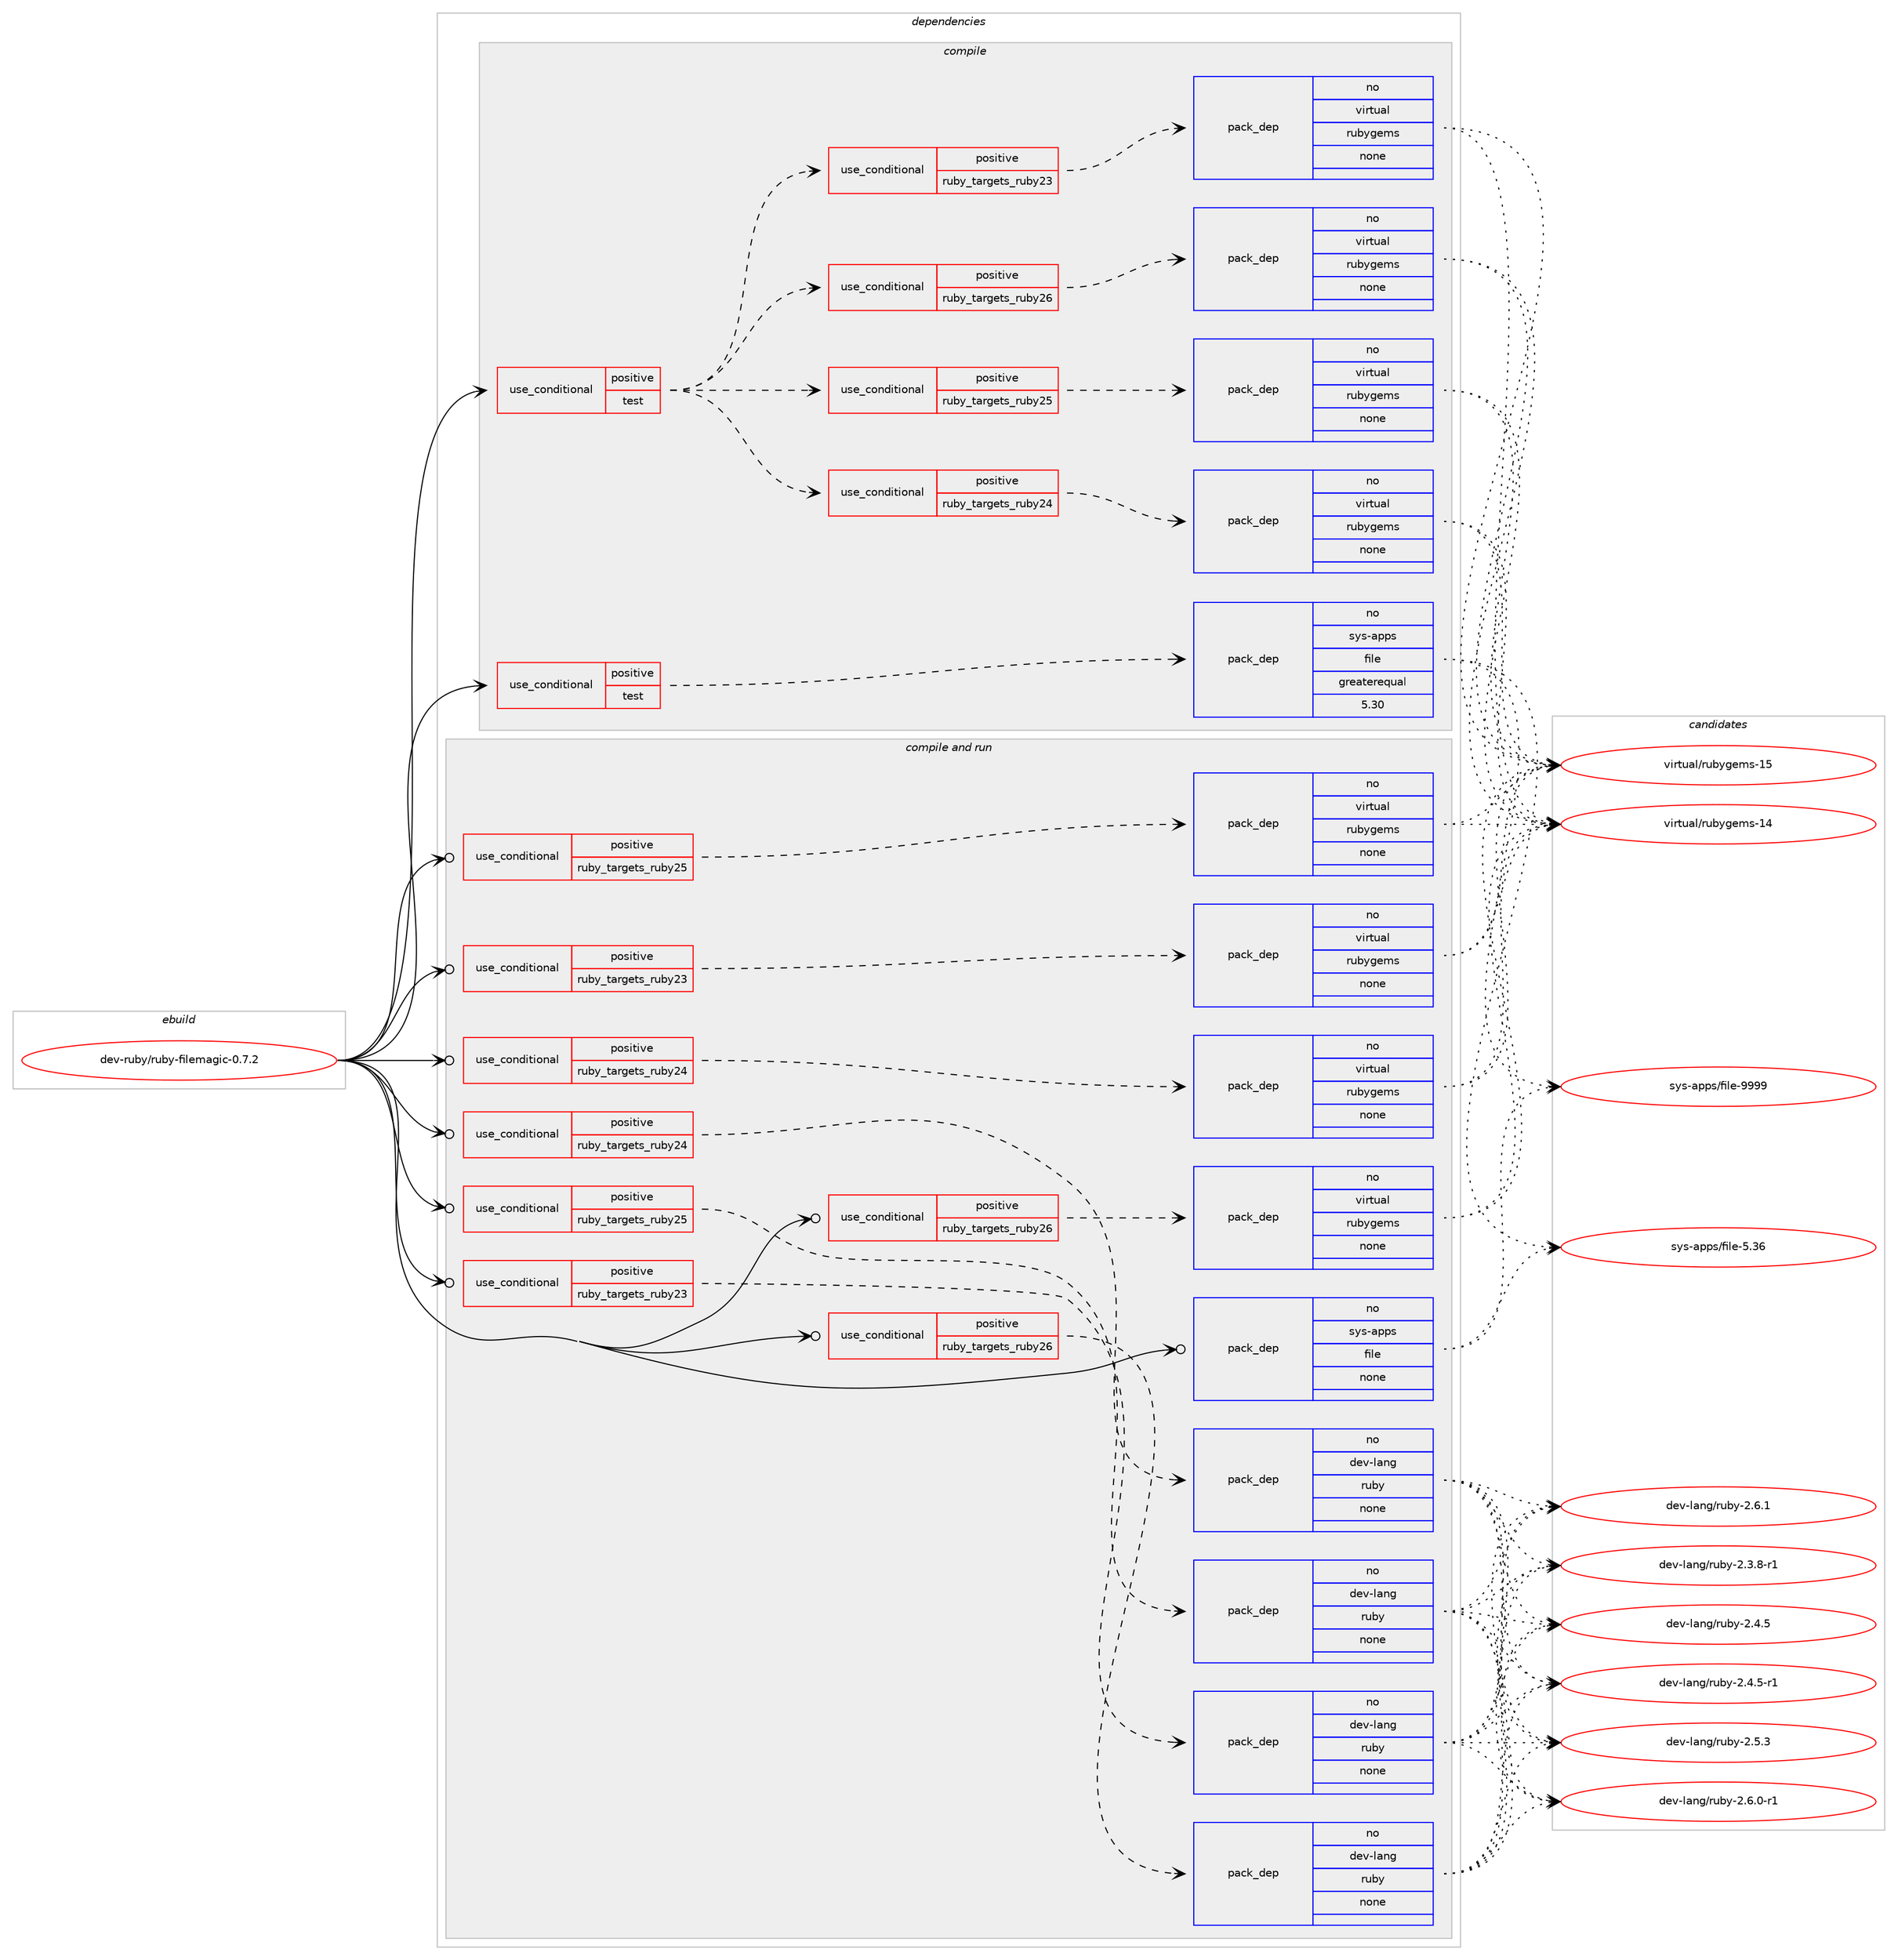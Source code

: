 digraph prolog {

# *************
# Graph options
# *************

newrank=true;
concentrate=true;
compound=true;
graph [rankdir=LR,fontname=Helvetica,fontsize=10,ranksep=1.5];#, ranksep=2.5, nodesep=0.2];
edge  [arrowhead=vee];
node  [fontname=Helvetica,fontsize=10];

# **********
# The ebuild
# **********

subgraph cluster_leftcol {
color=gray;
rank=same;
label=<<i>ebuild</i>>;
id [label="dev-ruby/ruby-filemagic-0.7.2", color=red, width=4, href="../dev-ruby/ruby-filemagic-0.7.2.svg"];
}

# ****************
# The dependencies
# ****************

subgraph cluster_midcol {
color=gray;
label=<<i>dependencies</i>>;
subgraph cluster_compile {
fillcolor="#eeeeee";
style=filled;
label=<<i>compile</i>>;
subgraph cond415012 {
dependency1522715 [label=<<TABLE BORDER="0" CELLBORDER="1" CELLSPACING="0" CELLPADDING="4"><TR><TD ROWSPAN="3" CELLPADDING="10">use_conditional</TD></TR><TR><TD>positive</TD></TR><TR><TD>test</TD></TR></TABLE>>, shape=none, color=red];
subgraph cond415013 {
dependency1522716 [label=<<TABLE BORDER="0" CELLBORDER="1" CELLSPACING="0" CELLPADDING="4"><TR><TD ROWSPAN="3" CELLPADDING="10">use_conditional</TD></TR><TR><TD>positive</TD></TR><TR><TD>ruby_targets_ruby23</TD></TR></TABLE>>, shape=none, color=red];
subgraph pack1084197 {
dependency1522717 [label=<<TABLE BORDER="0" CELLBORDER="1" CELLSPACING="0" CELLPADDING="4" WIDTH="220"><TR><TD ROWSPAN="6" CELLPADDING="30">pack_dep</TD></TR><TR><TD WIDTH="110">no</TD></TR><TR><TD>virtual</TD></TR><TR><TD>rubygems</TD></TR><TR><TD>none</TD></TR><TR><TD></TD></TR></TABLE>>, shape=none, color=blue];
}
dependency1522716:e -> dependency1522717:w [weight=20,style="dashed",arrowhead="vee"];
}
dependency1522715:e -> dependency1522716:w [weight=20,style="dashed",arrowhead="vee"];
subgraph cond415014 {
dependency1522718 [label=<<TABLE BORDER="0" CELLBORDER="1" CELLSPACING="0" CELLPADDING="4"><TR><TD ROWSPAN="3" CELLPADDING="10">use_conditional</TD></TR><TR><TD>positive</TD></TR><TR><TD>ruby_targets_ruby24</TD></TR></TABLE>>, shape=none, color=red];
subgraph pack1084198 {
dependency1522719 [label=<<TABLE BORDER="0" CELLBORDER="1" CELLSPACING="0" CELLPADDING="4" WIDTH="220"><TR><TD ROWSPAN="6" CELLPADDING="30">pack_dep</TD></TR><TR><TD WIDTH="110">no</TD></TR><TR><TD>virtual</TD></TR><TR><TD>rubygems</TD></TR><TR><TD>none</TD></TR><TR><TD></TD></TR></TABLE>>, shape=none, color=blue];
}
dependency1522718:e -> dependency1522719:w [weight=20,style="dashed",arrowhead="vee"];
}
dependency1522715:e -> dependency1522718:w [weight=20,style="dashed",arrowhead="vee"];
subgraph cond415015 {
dependency1522720 [label=<<TABLE BORDER="0" CELLBORDER="1" CELLSPACING="0" CELLPADDING="4"><TR><TD ROWSPAN="3" CELLPADDING="10">use_conditional</TD></TR><TR><TD>positive</TD></TR><TR><TD>ruby_targets_ruby25</TD></TR></TABLE>>, shape=none, color=red];
subgraph pack1084199 {
dependency1522721 [label=<<TABLE BORDER="0" CELLBORDER="1" CELLSPACING="0" CELLPADDING="4" WIDTH="220"><TR><TD ROWSPAN="6" CELLPADDING="30">pack_dep</TD></TR><TR><TD WIDTH="110">no</TD></TR><TR><TD>virtual</TD></TR><TR><TD>rubygems</TD></TR><TR><TD>none</TD></TR><TR><TD></TD></TR></TABLE>>, shape=none, color=blue];
}
dependency1522720:e -> dependency1522721:w [weight=20,style="dashed",arrowhead="vee"];
}
dependency1522715:e -> dependency1522720:w [weight=20,style="dashed",arrowhead="vee"];
subgraph cond415016 {
dependency1522722 [label=<<TABLE BORDER="0" CELLBORDER="1" CELLSPACING="0" CELLPADDING="4"><TR><TD ROWSPAN="3" CELLPADDING="10">use_conditional</TD></TR><TR><TD>positive</TD></TR><TR><TD>ruby_targets_ruby26</TD></TR></TABLE>>, shape=none, color=red];
subgraph pack1084200 {
dependency1522723 [label=<<TABLE BORDER="0" CELLBORDER="1" CELLSPACING="0" CELLPADDING="4" WIDTH="220"><TR><TD ROWSPAN="6" CELLPADDING="30">pack_dep</TD></TR><TR><TD WIDTH="110">no</TD></TR><TR><TD>virtual</TD></TR><TR><TD>rubygems</TD></TR><TR><TD>none</TD></TR><TR><TD></TD></TR></TABLE>>, shape=none, color=blue];
}
dependency1522722:e -> dependency1522723:w [weight=20,style="dashed",arrowhead="vee"];
}
dependency1522715:e -> dependency1522722:w [weight=20,style="dashed",arrowhead="vee"];
}
id:e -> dependency1522715:w [weight=20,style="solid",arrowhead="vee"];
subgraph cond415017 {
dependency1522724 [label=<<TABLE BORDER="0" CELLBORDER="1" CELLSPACING="0" CELLPADDING="4"><TR><TD ROWSPAN="3" CELLPADDING="10">use_conditional</TD></TR><TR><TD>positive</TD></TR><TR><TD>test</TD></TR></TABLE>>, shape=none, color=red];
subgraph pack1084201 {
dependency1522725 [label=<<TABLE BORDER="0" CELLBORDER="1" CELLSPACING="0" CELLPADDING="4" WIDTH="220"><TR><TD ROWSPAN="6" CELLPADDING="30">pack_dep</TD></TR><TR><TD WIDTH="110">no</TD></TR><TR><TD>sys-apps</TD></TR><TR><TD>file</TD></TR><TR><TD>greaterequal</TD></TR><TR><TD>5.30</TD></TR></TABLE>>, shape=none, color=blue];
}
dependency1522724:e -> dependency1522725:w [weight=20,style="dashed",arrowhead="vee"];
}
id:e -> dependency1522724:w [weight=20,style="solid",arrowhead="vee"];
}
subgraph cluster_compileandrun {
fillcolor="#eeeeee";
style=filled;
label=<<i>compile and run</i>>;
subgraph cond415018 {
dependency1522726 [label=<<TABLE BORDER="0" CELLBORDER="1" CELLSPACING="0" CELLPADDING="4"><TR><TD ROWSPAN="3" CELLPADDING="10">use_conditional</TD></TR><TR><TD>positive</TD></TR><TR><TD>ruby_targets_ruby23</TD></TR></TABLE>>, shape=none, color=red];
subgraph pack1084202 {
dependency1522727 [label=<<TABLE BORDER="0" CELLBORDER="1" CELLSPACING="0" CELLPADDING="4" WIDTH="220"><TR><TD ROWSPAN="6" CELLPADDING="30">pack_dep</TD></TR><TR><TD WIDTH="110">no</TD></TR><TR><TD>dev-lang</TD></TR><TR><TD>ruby</TD></TR><TR><TD>none</TD></TR><TR><TD></TD></TR></TABLE>>, shape=none, color=blue];
}
dependency1522726:e -> dependency1522727:w [weight=20,style="dashed",arrowhead="vee"];
}
id:e -> dependency1522726:w [weight=20,style="solid",arrowhead="odotvee"];
subgraph cond415019 {
dependency1522728 [label=<<TABLE BORDER="0" CELLBORDER="1" CELLSPACING="0" CELLPADDING="4"><TR><TD ROWSPAN="3" CELLPADDING="10">use_conditional</TD></TR><TR><TD>positive</TD></TR><TR><TD>ruby_targets_ruby23</TD></TR></TABLE>>, shape=none, color=red];
subgraph pack1084203 {
dependency1522729 [label=<<TABLE BORDER="0" CELLBORDER="1" CELLSPACING="0" CELLPADDING="4" WIDTH="220"><TR><TD ROWSPAN="6" CELLPADDING="30">pack_dep</TD></TR><TR><TD WIDTH="110">no</TD></TR><TR><TD>virtual</TD></TR><TR><TD>rubygems</TD></TR><TR><TD>none</TD></TR><TR><TD></TD></TR></TABLE>>, shape=none, color=blue];
}
dependency1522728:e -> dependency1522729:w [weight=20,style="dashed",arrowhead="vee"];
}
id:e -> dependency1522728:w [weight=20,style="solid",arrowhead="odotvee"];
subgraph cond415020 {
dependency1522730 [label=<<TABLE BORDER="0" CELLBORDER="1" CELLSPACING="0" CELLPADDING="4"><TR><TD ROWSPAN="3" CELLPADDING="10">use_conditional</TD></TR><TR><TD>positive</TD></TR><TR><TD>ruby_targets_ruby24</TD></TR></TABLE>>, shape=none, color=red];
subgraph pack1084204 {
dependency1522731 [label=<<TABLE BORDER="0" CELLBORDER="1" CELLSPACING="0" CELLPADDING="4" WIDTH="220"><TR><TD ROWSPAN="6" CELLPADDING="30">pack_dep</TD></TR><TR><TD WIDTH="110">no</TD></TR><TR><TD>dev-lang</TD></TR><TR><TD>ruby</TD></TR><TR><TD>none</TD></TR><TR><TD></TD></TR></TABLE>>, shape=none, color=blue];
}
dependency1522730:e -> dependency1522731:w [weight=20,style="dashed",arrowhead="vee"];
}
id:e -> dependency1522730:w [weight=20,style="solid",arrowhead="odotvee"];
subgraph cond415021 {
dependency1522732 [label=<<TABLE BORDER="0" CELLBORDER="1" CELLSPACING="0" CELLPADDING="4"><TR><TD ROWSPAN="3" CELLPADDING="10">use_conditional</TD></TR><TR><TD>positive</TD></TR><TR><TD>ruby_targets_ruby24</TD></TR></TABLE>>, shape=none, color=red];
subgraph pack1084205 {
dependency1522733 [label=<<TABLE BORDER="0" CELLBORDER="1" CELLSPACING="0" CELLPADDING="4" WIDTH="220"><TR><TD ROWSPAN="6" CELLPADDING="30">pack_dep</TD></TR><TR><TD WIDTH="110">no</TD></TR><TR><TD>virtual</TD></TR><TR><TD>rubygems</TD></TR><TR><TD>none</TD></TR><TR><TD></TD></TR></TABLE>>, shape=none, color=blue];
}
dependency1522732:e -> dependency1522733:w [weight=20,style="dashed",arrowhead="vee"];
}
id:e -> dependency1522732:w [weight=20,style="solid",arrowhead="odotvee"];
subgraph cond415022 {
dependency1522734 [label=<<TABLE BORDER="0" CELLBORDER="1" CELLSPACING="0" CELLPADDING="4"><TR><TD ROWSPAN="3" CELLPADDING="10">use_conditional</TD></TR><TR><TD>positive</TD></TR><TR><TD>ruby_targets_ruby25</TD></TR></TABLE>>, shape=none, color=red];
subgraph pack1084206 {
dependency1522735 [label=<<TABLE BORDER="0" CELLBORDER="1" CELLSPACING="0" CELLPADDING="4" WIDTH="220"><TR><TD ROWSPAN="6" CELLPADDING="30">pack_dep</TD></TR><TR><TD WIDTH="110">no</TD></TR><TR><TD>dev-lang</TD></TR><TR><TD>ruby</TD></TR><TR><TD>none</TD></TR><TR><TD></TD></TR></TABLE>>, shape=none, color=blue];
}
dependency1522734:e -> dependency1522735:w [weight=20,style="dashed",arrowhead="vee"];
}
id:e -> dependency1522734:w [weight=20,style="solid",arrowhead="odotvee"];
subgraph cond415023 {
dependency1522736 [label=<<TABLE BORDER="0" CELLBORDER="1" CELLSPACING="0" CELLPADDING="4"><TR><TD ROWSPAN="3" CELLPADDING="10">use_conditional</TD></TR><TR><TD>positive</TD></TR><TR><TD>ruby_targets_ruby25</TD></TR></TABLE>>, shape=none, color=red];
subgraph pack1084207 {
dependency1522737 [label=<<TABLE BORDER="0" CELLBORDER="1" CELLSPACING="0" CELLPADDING="4" WIDTH="220"><TR><TD ROWSPAN="6" CELLPADDING="30">pack_dep</TD></TR><TR><TD WIDTH="110">no</TD></TR><TR><TD>virtual</TD></TR><TR><TD>rubygems</TD></TR><TR><TD>none</TD></TR><TR><TD></TD></TR></TABLE>>, shape=none, color=blue];
}
dependency1522736:e -> dependency1522737:w [weight=20,style="dashed",arrowhead="vee"];
}
id:e -> dependency1522736:w [weight=20,style="solid",arrowhead="odotvee"];
subgraph cond415024 {
dependency1522738 [label=<<TABLE BORDER="0" CELLBORDER="1" CELLSPACING="0" CELLPADDING="4"><TR><TD ROWSPAN="3" CELLPADDING="10">use_conditional</TD></TR><TR><TD>positive</TD></TR><TR><TD>ruby_targets_ruby26</TD></TR></TABLE>>, shape=none, color=red];
subgraph pack1084208 {
dependency1522739 [label=<<TABLE BORDER="0" CELLBORDER="1" CELLSPACING="0" CELLPADDING="4" WIDTH="220"><TR><TD ROWSPAN="6" CELLPADDING="30">pack_dep</TD></TR><TR><TD WIDTH="110">no</TD></TR><TR><TD>dev-lang</TD></TR><TR><TD>ruby</TD></TR><TR><TD>none</TD></TR><TR><TD></TD></TR></TABLE>>, shape=none, color=blue];
}
dependency1522738:e -> dependency1522739:w [weight=20,style="dashed",arrowhead="vee"];
}
id:e -> dependency1522738:w [weight=20,style="solid",arrowhead="odotvee"];
subgraph cond415025 {
dependency1522740 [label=<<TABLE BORDER="0" CELLBORDER="1" CELLSPACING="0" CELLPADDING="4"><TR><TD ROWSPAN="3" CELLPADDING="10">use_conditional</TD></TR><TR><TD>positive</TD></TR><TR><TD>ruby_targets_ruby26</TD></TR></TABLE>>, shape=none, color=red];
subgraph pack1084209 {
dependency1522741 [label=<<TABLE BORDER="0" CELLBORDER="1" CELLSPACING="0" CELLPADDING="4" WIDTH="220"><TR><TD ROWSPAN="6" CELLPADDING="30">pack_dep</TD></TR><TR><TD WIDTH="110">no</TD></TR><TR><TD>virtual</TD></TR><TR><TD>rubygems</TD></TR><TR><TD>none</TD></TR><TR><TD></TD></TR></TABLE>>, shape=none, color=blue];
}
dependency1522740:e -> dependency1522741:w [weight=20,style="dashed",arrowhead="vee"];
}
id:e -> dependency1522740:w [weight=20,style="solid",arrowhead="odotvee"];
subgraph pack1084210 {
dependency1522742 [label=<<TABLE BORDER="0" CELLBORDER="1" CELLSPACING="0" CELLPADDING="4" WIDTH="220"><TR><TD ROWSPAN="6" CELLPADDING="30">pack_dep</TD></TR><TR><TD WIDTH="110">no</TD></TR><TR><TD>sys-apps</TD></TR><TR><TD>file</TD></TR><TR><TD>none</TD></TR><TR><TD></TD></TR></TABLE>>, shape=none, color=blue];
}
id:e -> dependency1522742:w [weight=20,style="solid",arrowhead="odotvee"];
}
subgraph cluster_run {
fillcolor="#eeeeee";
style=filled;
label=<<i>run</i>>;
}
}

# **************
# The candidates
# **************

subgraph cluster_choices {
rank=same;
color=gray;
label=<<i>candidates</i>>;

subgraph choice1084197 {
color=black;
nodesep=1;
choice118105114116117971084711411798121103101109115454952 [label="virtual/rubygems-14", color=red, width=4,href="../virtual/rubygems-14.svg"];
choice118105114116117971084711411798121103101109115454953 [label="virtual/rubygems-15", color=red, width=4,href="../virtual/rubygems-15.svg"];
dependency1522717:e -> choice118105114116117971084711411798121103101109115454952:w [style=dotted,weight="100"];
dependency1522717:e -> choice118105114116117971084711411798121103101109115454953:w [style=dotted,weight="100"];
}
subgraph choice1084198 {
color=black;
nodesep=1;
choice118105114116117971084711411798121103101109115454952 [label="virtual/rubygems-14", color=red, width=4,href="../virtual/rubygems-14.svg"];
choice118105114116117971084711411798121103101109115454953 [label="virtual/rubygems-15", color=red, width=4,href="../virtual/rubygems-15.svg"];
dependency1522719:e -> choice118105114116117971084711411798121103101109115454952:w [style=dotted,weight="100"];
dependency1522719:e -> choice118105114116117971084711411798121103101109115454953:w [style=dotted,weight="100"];
}
subgraph choice1084199 {
color=black;
nodesep=1;
choice118105114116117971084711411798121103101109115454952 [label="virtual/rubygems-14", color=red, width=4,href="../virtual/rubygems-14.svg"];
choice118105114116117971084711411798121103101109115454953 [label="virtual/rubygems-15", color=red, width=4,href="../virtual/rubygems-15.svg"];
dependency1522721:e -> choice118105114116117971084711411798121103101109115454952:w [style=dotted,weight="100"];
dependency1522721:e -> choice118105114116117971084711411798121103101109115454953:w [style=dotted,weight="100"];
}
subgraph choice1084200 {
color=black;
nodesep=1;
choice118105114116117971084711411798121103101109115454952 [label="virtual/rubygems-14", color=red, width=4,href="../virtual/rubygems-14.svg"];
choice118105114116117971084711411798121103101109115454953 [label="virtual/rubygems-15", color=red, width=4,href="../virtual/rubygems-15.svg"];
dependency1522723:e -> choice118105114116117971084711411798121103101109115454952:w [style=dotted,weight="100"];
dependency1522723:e -> choice118105114116117971084711411798121103101109115454953:w [style=dotted,weight="100"];
}
subgraph choice1084201 {
color=black;
nodesep=1;
choice1151211154597112112115471021051081014553465154 [label="sys-apps/file-5.36", color=red, width=4,href="../sys-apps/file-5.36.svg"];
choice1151211154597112112115471021051081014557575757 [label="sys-apps/file-9999", color=red, width=4,href="../sys-apps/file-9999.svg"];
dependency1522725:e -> choice1151211154597112112115471021051081014553465154:w [style=dotted,weight="100"];
dependency1522725:e -> choice1151211154597112112115471021051081014557575757:w [style=dotted,weight="100"];
}
subgraph choice1084202 {
color=black;
nodesep=1;
choice100101118451089711010347114117981214550465146564511449 [label="dev-lang/ruby-2.3.8-r1", color=red, width=4,href="../dev-lang/ruby-2.3.8-r1.svg"];
choice10010111845108971101034711411798121455046524653 [label="dev-lang/ruby-2.4.5", color=red, width=4,href="../dev-lang/ruby-2.4.5.svg"];
choice100101118451089711010347114117981214550465246534511449 [label="dev-lang/ruby-2.4.5-r1", color=red, width=4,href="../dev-lang/ruby-2.4.5-r1.svg"];
choice10010111845108971101034711411798121455046534651 [label="dev-lang/ruby-2.5.3", color=red, width=4,href="../dev-lang/ruby-2.5.3.svg"];
choice100101118451089711010347114117981214550465446484511449 [label="dev-lang/ruby-2.6.0-r1", color=red, width=4,href="../dev-lang/ruby-2.6.0-r1.svg"];
choice10010111845108971101034711411798121455046544649 [label="dev-lang/ruby-2.6.1", color=red, width=4,href="../dev-lang/ruby-2.6.1.svg"];
dependency1522727:e -> choice100101118451089711010347114117981214550465146564511449:w [style=dotted,weight="100"];
dependency1522727:e -> choice10010111845108971101034711411798121455046524653:w [style=dotted,weight="100"];
dependency1522727:e -> choice100101118451089711010347114117981214550465246534511449:w [style=dotted,weight="100"];
dependency1522727:e -> choice10010111845108971101034711411798121455046534651:w [style=dotted,weight="100"];
dependency1522727:e -> choice100101118451089711010347114117981214550465446484511449:w [style=dotted,weight="100"];
dependency1522727:e -> choice10010111845108971101034711411798121455046544649:w [style=dotted,weight="100"];
}
subgraph choice1084203 {
color=black;
nodesep=1;
choice118105114116117971084711411798121103101109115454952 [label="virtual/rubygems-14", color=red, width=4,href="../virtual/rubygems-14.svg"];
choice118105114116117971084711411798121103101109115454953 [label="virtual/rubygems-15", color=red, width=4,href="../virtual/rubygems-15.svg"];
dependency1522729:e -> choice118105114116117971084711411798121103101109115454952:w [style=dotted,weight="100"];
dependency1522729:e -> choice118105114116117971084711411798121103101109115454953:w [style=dotted,weight="100"];
}
subgraph choice1084204 {
color=black;
nodesep=1;
choice100101118451089711010347114117981214550465146564511449 [label="dev-lang/ruby-2.3.8-r1", color=red, width=4,href="../dev-lang/ruby-2.3.8-r1.svg"];
choice10010111845108971101034711411798121455046524653 [label="dev-lang/ruby-2.4.5", color=red, width=4,href="../dev-lang/ruby-2.4.5.svg"];
choice100101118451089711010347114117981214550465246534511449 [label="dev-lang/ruby-2.4.5-r1", color=red, width=4,href="../dev-lang/ruby-2.4.5-r1.svg"];
choice10010111845108971101034711411798121455046534651 [label="dev-lang/ruby-2.5.3", color=red, width=4,href="../dev-lang/ruby-2.5.3.svg"];
choice100101118451089711010347114117981214550465446484511449 [label="dev-lang/ruby-2.6.0-r1", color=red, width=4,href="../dev-lang/ruby-2.6.0-r1.svg"];
choice10010111845108971101034711411798121455046544649 [label="dev-lang/ruby-2.6.1", color=red, width=4,href="../dev-lang/ruby-2.6.1.svg"];
dependency1522731:e -> choice100101118451089711010347114117981214550465146564511449:w [style=dotted,weight="100"];
dependency1522731:e -> choice10010111845108971101034711411798121455046524653:w [style=dotted,weight="100"];
dependency1522731:e -> choice100101118451089711010347114117981214550465246534511449:w [style=dotted,weight="100"];
dependency1522731:e -> choice10010111845108971101034711411798121455046534651:w [style=dotted,weight="100"];
dependency1522731:e -> choice100101118451089711010347114117981214550465446484511449:w [style=dotted,weight="100"];
dependency1522731:e -> choice10010111845108971101034711411798121455046544649:w [style=dotted,weight="100"];
}
subgraph choice1084205 {
color=black;
nodesep=1;
choice118105114116117971084711411798121103101109115454952 [label="virtual/rubygems-14", color=red, width=4,href="../virtual/rubygems-14.svg"];
choice118105114116117971084711411798121103101109115454953 [label="virtual/rubygems-15", color=red, width=4,href="../virtual/rubygems-15.svg"];
dependency1522733:e -> choice118105114116117971084711411798121103101109115454952:w [style=dotted,weight="100"];
dependency1522733:e -> choice118105114116117971084711411798121103101109115454953:w [style=dotted,weight="100"];
}
subgraph choice1084206 {
color=black;
nodesep=1;
choice100101118451089711010347114117981214550465146564511449 [label="dev-lang/ruby-2.3.8-r1", color=red, width=4,href="../dev-lang/ruby-2.3.8-r1.svg"];
choice10010111845108971101034711411798121455046524653 [label="dev-lang/ruby-2.4.5", color=red, width=4,href="../dev-lang/ruby-2.4.5.svg"];
choice100101118451089711010347114117981214550465246534511449 [label="dev-lang/ruby-2.4.5-r1", color=red, width=4,href="../dev-lang/ruby-2.4.5-r1.svg"];
choice10010111845108971101034711411798121455046534651 [label="dev-lang/ruby-2.5.3", color=red, width=4,href="../dev-lang/ruby-2.5.3.svg"];
choice100101118451089711010347114117981214550465446484511449 [label="dev-lang/ruby-2.6.0-r1", color=red, width=4,href="../dev-lang/ruby-2.6.0-r1.svg"];
choice10010111845108971101034711411798121455046544649 [label="dev-lang/ruby-2.6.1", color=red, width=4,href="../dev-lang/ruby-2.6.1.svg"];
dependency1522735:e -> choice100101118451089711010347114117981214550465146564511449:w [style=dotted,weight="100"];
dependency1522735:e -> choice10010111845108971101034711411798121455046524653:w [style=dotted,weight="100"];
dependency1522735:e -> choice100101118451089711010347114117981214550465246534511449:w [style=dotted,weight="100"];
dependency1522735:e -> choice10010111845108971101034711411798121455046534651:w [style=dotted,weight="100"];
dependency1522735:e -> choice100101118451089711010347114117981214550465446484511449:w [style=dotted,weight="100"];
dependency1522735:e -> choice10010111845108971101034711411798121455046544649:w [style=dotted,weight="100"];
}
subgraph choice1084207 {
color=black;
nodesep=1;
choice118105114116117971084711411798121103101109115454952 [label="virtual/rubygems-14", color=red, width=4,href="../virtual/rubygems-14.svg"];
choice118105114116117971084711411798121103101109115454953 [label="virtual/rubygems-15", color=red, width=4,href="../virtual/rubygems-15.svg"];
dependency1522737:e -> choice118105114116117971084711411798121103101109115454952:w [style=dotted,weight="100"];
dependency1522737:e -> choice118105114116117971084711411798121103101109115454953:w [style=dotted,weight="100"];
}
subgraph choice1084208 {
color=black;
nodesep=1;
choice100101118451089711010347114117981214550465146564511449 [label="dev-lang/ruby-2.3.8-r1", color=red, width=4,href="../dev-lang/ruby-2.3.8-r1.svg"];
choice10010111845108971101034711411798121455046524653 [label="dev-lang/ruby-2.4.5", color=red, width=4,href="../dev-lang/ruby-2.4.5.svg"];
choice100101118451089711010347114117981214550465246534511449 [label="dev-lang/ruby-2.4.5-r1", color=red, width=4,href="../dev-lang/ruby-2.4.5-r1.svg"];
choice10010111845108971101034711411798121455046534651 [label="dev-lang/ruby-2.5.3", color=red, width=4,href="../dev-lang/ruby-2.5.3.svg"];
choice100101118451089711010347114117981214550465446484511449 [label="dev-lang/ruby-2.6.0-r1", color=red, width=4,href="../dev-lang/ruby-2.6.0-r1.svg"];
choice10010111845108971101034711411798121455046544649 [label="dev-lang/ruby-2.6.1", color=red, width=4,href="../dev-lang/ruby-2.6.1.svg"];
dependency1522739:e -> choice100101118451089711010347114117981214550465146564511449:w [style=dotted,weight="100"];
dependency1522739:e -> choice10010111845108971101034711411798121455046524653:w [style=dotted,weight="100"];
dependency1522739:e -> choice100101118451089711010347114117981214550465246534511449:w [style=dotted,weight="100"];
dependency1522739:e -> choice10010111845108971101034711411798121455046534651:w [style=dotted,weight="100"];
dependency1522739:e -> choice100101118451089711010347114117981214550465446484511449:w [style=dotted,weight="100"];
dependency1522739:e -> choice10010111845108971101034711411798121455046544649:w [style=dotted,weight="100"];
}
subgraph choice1084209 {
color=black;
nodesep=1;
choice118105114116117971084711411798121103101109115454952 [label="virtual/rubygems-14", color=red, width=4,href="../virtual/rubygems-14.svg"];
choice118105114116117971084711411798121103101109115454953 [label="virtual/rubygems-15", color=red, width=4,href="../virtual/rubygems-15.svg"];
dependency1522741:e -> choice118105114116117971084711411798121103101109115454952:w [style=dotted,weight="100"];
dependency1522741:e -> choice118105114116117971084711411798121103101109115454953:w [style=dotted,weight="100"];
}
subgraph choice1084210 {
color=black;
nodesep=1;
choice1151211154597112112115471021051081014553465154 [label="sys-apps/file-5.36", color=red, width=4,href="../sys-apps/file-5.36.svg"];
choice1151211154597112112115471021051081014557575757 [label="sys-apps/file-9999", color=red, width=4,href="../sys-apps/file-9999.svg"];
dependency1522742:e -> choice1151211154597112112115471021051081014553465154:w [style=dotted,weight="100"];
dependency1522742:e -> choice1151211154597112112115471021051081014557575757:w [style=dotted,weight="100"];
}
}

}
